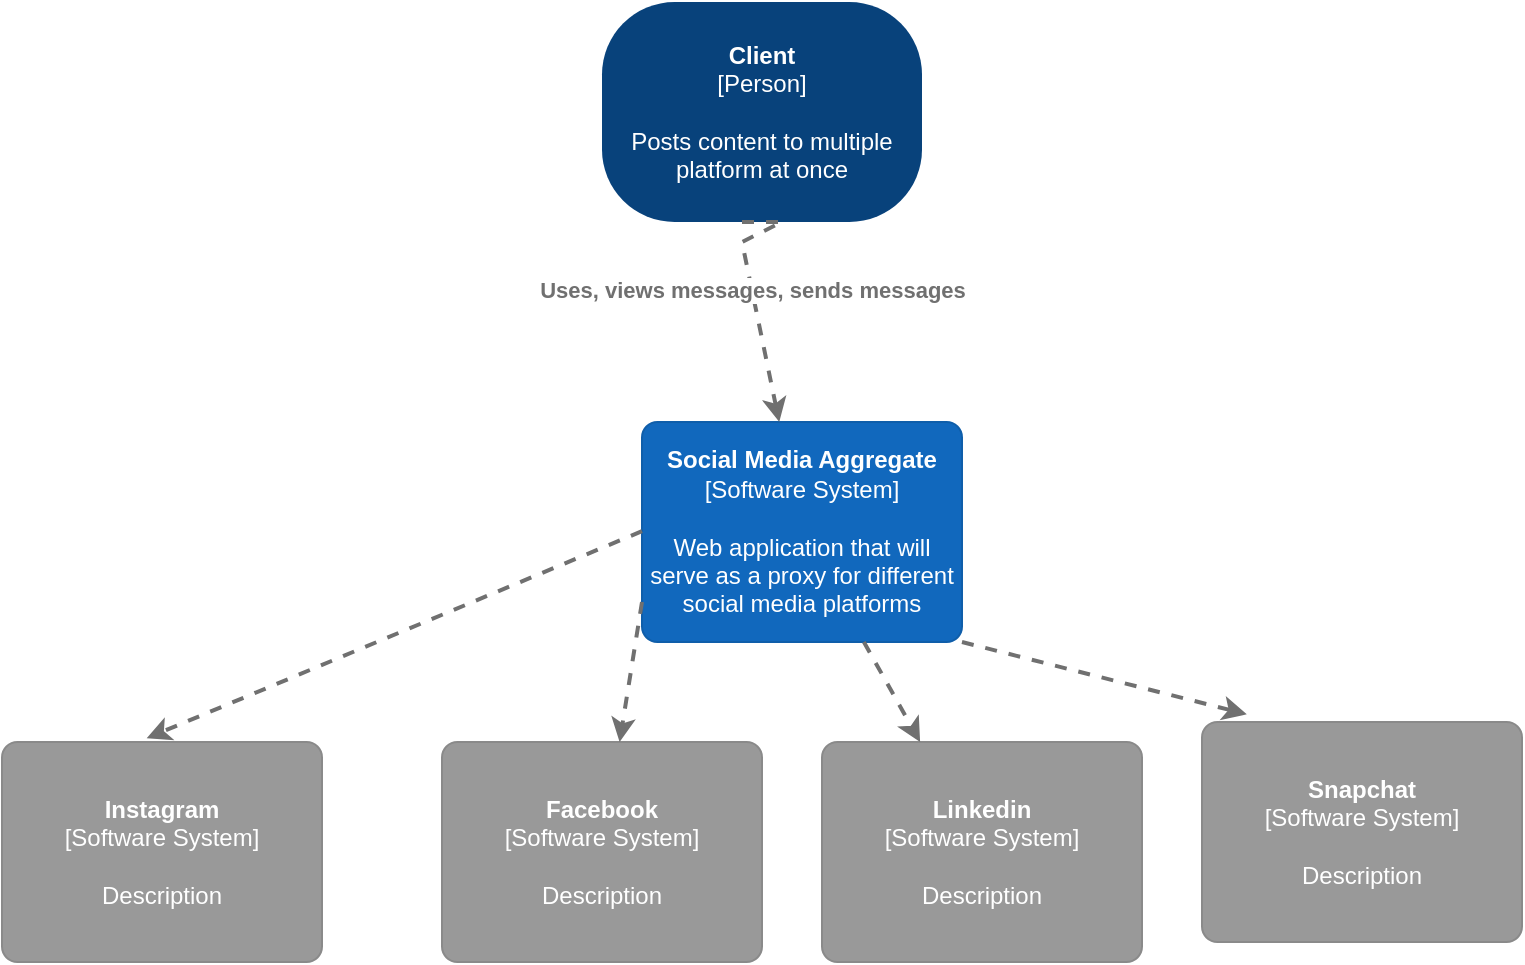 <mxfile version="12.8.1" type="device"><diagram id="7oo5gRv6z0lKT2FVAH-J" name="Page-1"><mxGraphModel dx="865" dy="483" grid="1" gridSize="10" guides="1" tooltips="1" connect="1" arrows="1" fold="1" page="1" pageScale="1" pageWidth="850" pageHeight="1100" math="0" shadow="0"><root><mxCell id="0"/><mxCell id="1" parent="0"/><object label="&lt;b&gt;Social Media Aggregate&lt;/b&gt;&lt;br&gt;&lt;div&gt;[Software System]&lt;/div&gt;&lt;div&gt;&lt;br&gt;&lt;/div&gt;&lt;div&gt;Web application that will serve as a proxy for different social media platforms&lt;/div&gt;" placeholders="1" c4Name="name" c4Type="SoftwareSystem" c4Description="Description" id="bGRqNAHMjJgTHYb2qtMJ-6"><mxCell style="rounded=1;whiteSpace=wrap;html=1;labelBackgroundColor=none;fillColor=#1168bd;fontColor=#ffffff;align=center;arcSize=7;strokeColor=#0f5eaa;" vertex="1" parent="1"><mxGeometry x="350" y="280" width="160" height="110" as="geometry"/><C4SoftwareSystem as="c4"/></mxCell></object><object label="&lt;b&gt;Client&lt;/b&gt;&lt;br&gt;&lt;div&gt;[Person]&lt;/div&gt;&lt;div&gt;&lt;br&gt;&lt;/div&gt;&lt;div&gt;Posts content to multiple platform at once&lt;/div&gt;" placeholders="1" c4Name="name" c4Type="body" c4Description="Description" id="bGRqNAHMjJgTHYb2qtMJ-2"><mxCell style="rounded=1;whiteSpace=wrap;html=1;labelBackgroundColor=none;fillColor=#08427b;fontColor=#ffffff;align=center;arcSize=33;strokeColor=3c7fc0;" vertex="1" parent="1"><mxGeometry x="330" y="70" width="160" height="110" as="geometry"/><C4Person as="c4"/></mxCell></object><object label="&lt;b&gt;Facebook&lt;/b&gt;&lt;br&gt;&lt;div&gt;[Software System]&lt;/div&gt;&lt;div&gt;&lt;br&gt;&lt;/div&gt;&lt;div&gt;Description&lt;/div&gt;" placeholders="1" c4Name="name" c4Type="SoftwareSystemDependency" c4Description="Description" id="bGRqNAHMjJgTHYb2qtMJ-10"><mxCell style="rounded=1;whiteSpace=wrap;html=1;labelBackgroundColor=none;fillColor=#999999;fontColor=#ffffff;align=center;arcSize=7;strokeColor=#8a8a8a;" vertex="1" parent="1"><mxGeometry x="250" y="440" width="160" height="110" as="geometry"/><C4SoftwareSystemDependency as="c4"/></mxCell></object><object label="&lt;b&gt;Linkedin&lt;/b&gt;&lt;br&gt;&lt;div&gt;[Software System]&lt;/div&gt;&lt;div&gt;&lt;br&gt;&lt;/div&gt;&lt;div&gt;Description&lt;/div&gt;" placeholders="1" c4Name="name" c4Type="SoftwareSystemDependency" c4Description="Description" id="bGRqNAHMjJgTHYb2qtMJ-11"><mxCell style="rounded=1;whiteSpace=wrap;html=1;labelBackgroundColor=none;fillColor=#999999;fontColor=#ffffff;align=center;arcSize=7;strokeColor=#8a8a8a;" vertex="1" parent="1"><mxGeometry x="440" y="440" width="160" height="110" as="geometry"/><C4SoftwareSystemDependency as="c4"/></mxCell></object><object label="&lt;b&gt;Snapchat&lt;/b&gt;&lt;br&gt;&lt;div&gt;[Software System]&lt;/div&gt;&lt;div&gt;&lt;br&gt;&lt;/div&gt;&lt;div&gt;Description&lt;/div&gt;" placeholders="1" c4Name="name" c4Type="SoftwareSystemDependency" c4Description="Description" id="bGRqNAHMjJgTHYb2qtMJ-12"><mxCell style="rounded=1;whiteSpace=wrap;html=1;labelBackgroundColor=none;fillColor=#999999;fontColor=#ffffff;align=center;arcSize=7;strokeColor=#8a8a8a;" vertex="1" parent="1"><mxGeometry x="630" y="430" width="160" height="110" as="geometry"/><C4SoftwareSystemDependency as="c4"/></mxCell></object><object label="&lt;b&gt;Instagram&lt;/b&gt;&lt;br&gt;&lt;div&gt;[Software System]&lt;/div&gt;&lt;div&gt;&lt;br&gt;&lt;/div&gt;&lt;div&gt;Description&lt;/div&gt;" placeholders="1" c4Name="name" c4Type="SoftwareSystemDependency" c4Description="Description" id="bGRqNAHMjJgTHYb2qtMJ-13"><mxCell style="rounded=1;whiteSpace=wrap;html=1;labelBackgroundColor=none;fillColor=#999999;fontColor=#ffffff;align=center;arcSize=7;strokeColor=#8a8a8a;" vertex="1" parent="1"><mxGeometry x="30" y="440" width="160" height="110" as="geometry"/><C4SoftwareSystemDependency as="c4"/></mxCell></object><object label="&lt;div style=&quot;text-align: left&quot;&gt;&lt;div style=&quot;text-align: center&quot;&gt;&lt;b&gt;Uses, views messages, sends messages&lt;/b&gt;&lt;/div&gt;&lt;/div&gt;" c4Type="Relationship" c4Description="Description" c4Technology="technology" id="bGRqNAHMjJgTHYb2qtMJ-16"><mxCell style="edgeStyle=none;rounded=0;html=1;jettySize=auto;orthogonalLoop=1;strokeColor=#707070;strokeWidth=2;fontColor=#707070;jumpStyle=none;dashed=1;" edge="1" parent="1" target="bGRqNAHMjJgTHYb2qtMJ-6"><mxGeometry width="160" relative="1" as="geometry"><mxPoint x="400" y="180" as="sourcePoint"/><mxPoint x="560" y="180" as="targetPoint"/><Array as="points"><mxPoint x="420" y="180"/><mxPoint x="400" y="190"/></Array></mxGeometry><C4Relationship as="c4"/></mxCell></object><object label="&lt;div style=&quot;text-align: left&quot;&gt;&lt;div style=&quot;text-align: center&quot;&gt;&lt;br&gt;&lt;/div&gt;&lt;/div&gt;" c4Type="Relationship" c4Description="Description" c4Technology="technology" id="bGRqNAHMjJgTHYb2qtMJ-17"><mxCell style="edgeStyle=none;rounded=0;html=1;jettySize=auto;orthogonalLoop=1;strokeColor=#707070;strokeWidth=2;fontColor=#707070;jumpStyle=none;dashed=1;entryX=0.452;entryY=-0.017;entryDx=0;entryDy=0;entryPerimeter=0;" edge="1" parent="1" target="bGRqNAHMjJgTHYb2qtMJ-13"><mxGeometry width="160" relative="1" as="geometry"><mxPoint x="350" y="334.58" as="sourcePoint"/><mxPoint x="110" y="335" as="targetPoint"/></mxGeometry><C4Relationship as="c4"/></mxCell></object><object label="&lt;div style=&quot;text-align: left&quot;&gt;&lt;div style=&quot;text-align: center&quot;&gt;&lt;br&gt;&lt;/div&gt;&lt;/div&gt;" c4Type="Relationship" c4Description="Description" c4Technology="technology" id="bGRqNAHMjJgTHYb2qtMJ-18"><mxCell style="edgeStyle=none;rounded=0;html=1;jettySize=auto;orthogonalLoop=1;strokeColor=#707070;strokeWidth=2;fontColor=#707070;jumpStyle=none;dashed=1;" edge="1" parent="1" target="bGRqNAHMjJgTHYb2qtMJ-10"><mxGeometry width="160" relative="1" as="geometry"><mxPoint x="350" y="370" as="sourcePoint"/><mxPoint x="510" y="370" as="targetPoint"/></mxGeometry><C4Relationship as="c4"/></mxCell></object><object label="&lt;div style=&quot;text-align: left&quot;&gt;&lt;div style=&quot;text-align: center&quot;&gt;&lt;br&gt;&lt;/div&gt;&lt;/div&gt;" c4Type="Relationship" c4Description="Description" c4Technology="technology" id="bGRqNAHMjJgTHYb2qtMJ-20"><mxCell style="edgeStyle=none;rounded=0;html=1;jettySize=auto;orthogonalLoop=1;strokeColor=#707070;strokeWidth=2;fontColor=#707070;jumpStyle=none;dashed=1;" edge="1" parent="1" source="bGRqNAHMjJgTHYb2qtMJ-6" target="bGRqNAHMjJgTHYb2qtMJ-11"><mxGeometry width="160" relative="1" as="geometry"><mxPoint x="610" y="320" as="sourcePoint"/><mxPoint x="490" y="300" as="targetPoint"/></mxGeometry><C4Relationship as="c4"/></mxCell></object><object label="&lt;div style=&quot;text-align: left&quot;&gt;&lt;div style=&quot;text-align: center&quot;&gt;&lt;br&gt;&lt;/div&gt;&lt;/div&gt;" c4Type="Relationship" c4Description="Description" c4Technology="technology" id="bGRqNAHMjJgTHYb2qtMJ-22"><mxCell style="edgeStyle=none;rounded=0;html=1;entryX=0.14;entryY=-0.035;jettySize=auto;orthogonalLoop=1;strokeColor=#707070;strokeWidth=2;fontColor=#707070;jumpStyle=none;dashed=1;exitX=1;exitY=1;exitDx=0;exitDy=0;entryDx=0;entryDy=0;entryPerimeter=0;" edge="1" parent="1" source="bGRqNAHMjJgTHYb2qtMJ-6" target="bGRqNAHMjJgTHYb2qtMJ-12"><mxGeometry x="0.089" y="10" width="160" relative="1" as="geometry"><mxPoint x="330" y="380" as="sourcePoint"/><mxPoint x="490" y="380" as="targetPoint"/><mxPoint as="offset"/></mxGeometry><C4Relationship as="c4"/></mxCell></object></root></mxGraphModel></diagram></mxfile>